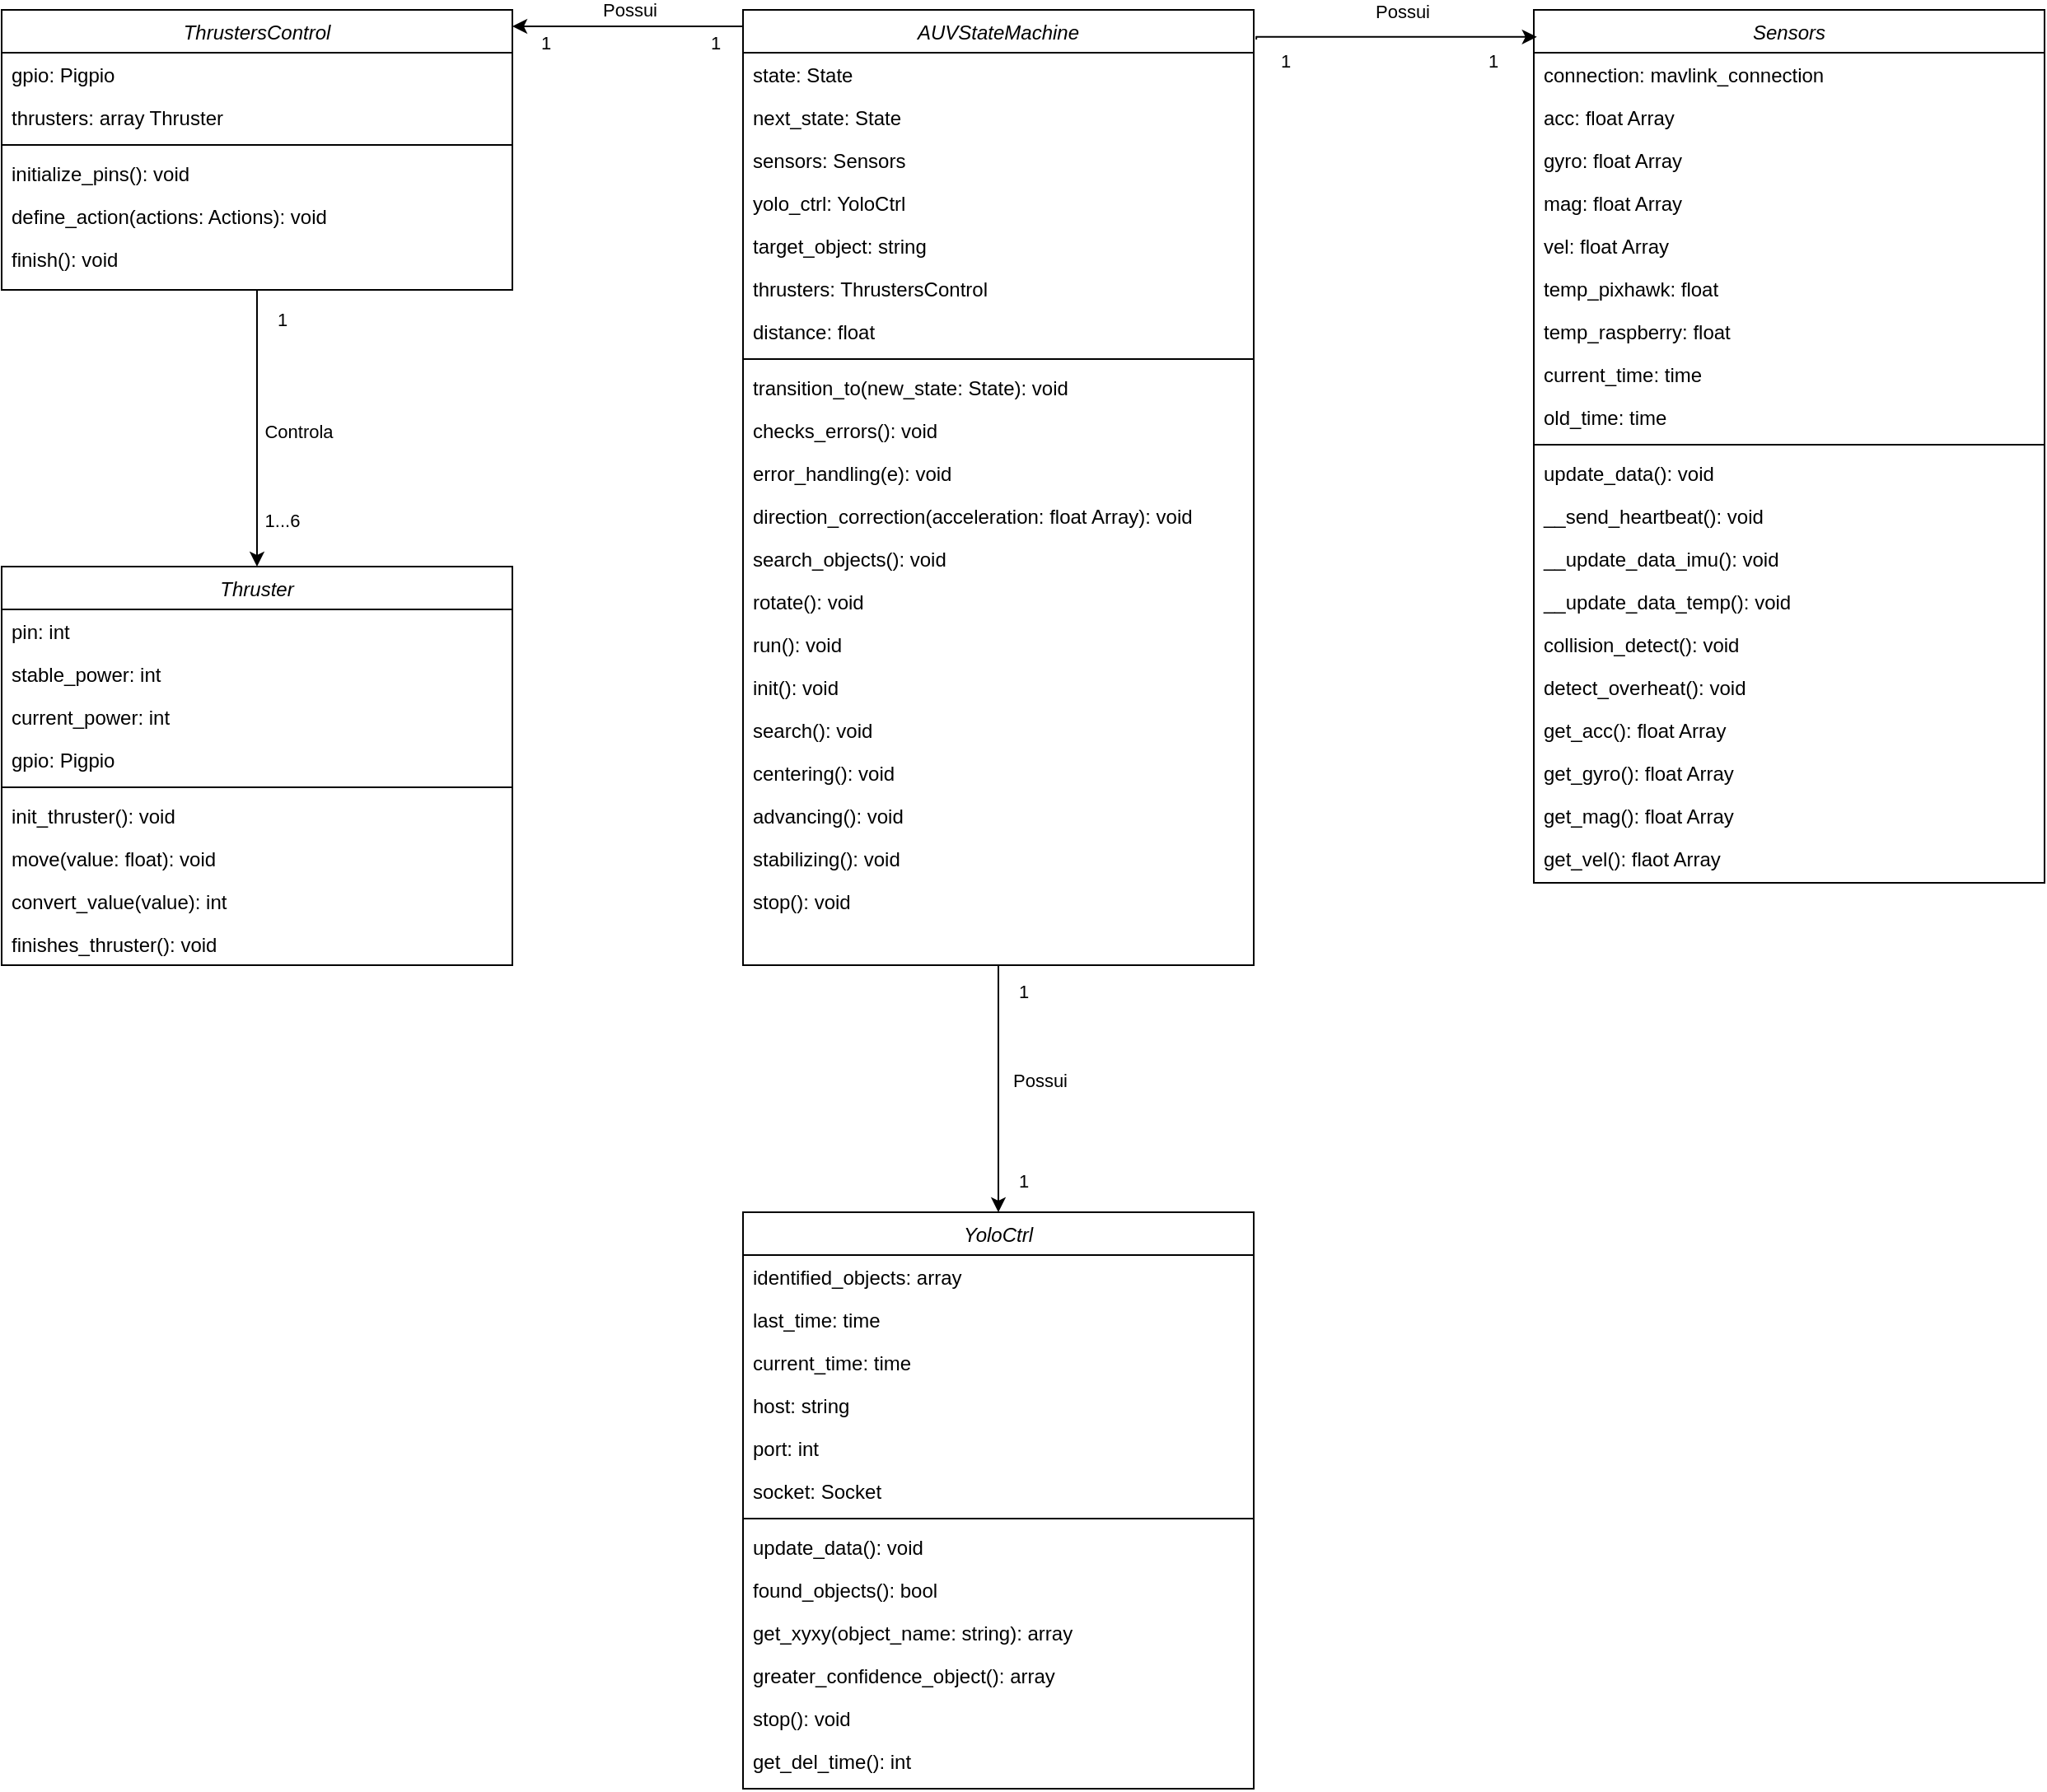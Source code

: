 <mxfile version="24.8.6">
  <diagram id="C5RBs43oDa-KdzZeNtuy" name="Page-1">
    <mxGraphModel dx="1748" dy="373" grid="1" gridSize="10" guides="1" tooltips="1" connect="1" arrows="1" fold="1" page="1" pageScale="1" pageWidth="827" pageHeight="1169" math="0" shadow="0">
      <root>
        <mxCell id="WIyWlLk6GJQsqaUBKTNV-0" />
        <mxCell id="WIyWlLk6GJQsqaUBKTNV-1" parent="WIyWlLk6GJQsqaUBKTNV-0" />
        <mxCell id="ebI2x4qFgctwWanBgVVj-23" value="" style="edgeStyle=orthogonalEdgeStyle;rounded=0;orthogonalLoop=1;jettySize=auto;html=1;" edge="1" parent="WIyWlLk6GJQsqaUBKTNV-1" source="zkfFHV4jXpPFQw0GAbJ--0" target="ebI2x4qFgctwWanBgVVj-1">
          <mxGeometry relative="1" as="geometry">
            <Array as="points">
              <mxPoint x="160" y="130" />
              <mxPoint x="160" y="130" />
            </Array>
          </mxGeometry>
        </mxCell>
        <mxCell id="ebI2x4qFgctwWanBgVVj-61" value="1" style="edgeLabel;html=1;align=center;verticalAlign=middle;resizable=0;points=[];" vertex="1" connectable="0" parent="ebI2x4qFgctwWanBgVVj-23">
          <mxGeometry x="0.538" y="1" relative="1" as="geometry">
            <mxPoint x="-13" y="9" as="offset" />
          </mxGeometry>
        </mxCell>
        <mxCell id="ebI2x4qFgctwWanBgVVj-62" value="Possui" style="edgeLabel;html=1;align=center;verticalAlign=middle;resizable=0;points=[];" vertex="1" connectable="0" parent="ebI2x4qFgctwWanBgVVj-23">
          <mxGeometry x="-0.008" y="-3" relative="1" as="geometry">
            <mxPoint y="-7" as="offset" />
          </mxGeometry>
        </mxCell>
        <mxCell id="ebI2x4qFgctwWanBgVVj-63" value="1" style="edgeLabel;html=1;align=center;verticalAlign=middle;resizable=0;points=[];" vertex="1" connectable="0" parent="ebI2x4qFgctwWanBgVVj-23">
          <mxGeometry x="-0.748" y="2" relative="1" as="geometry">
            <mxPoint y="8" as="offset" />
          </mxGeometry>
        </mxCell>
        <mxCell id="ebI2x4qFgctwWanBgVVj-57" value="" style="edgeStyle=orthogonalEdgeStyle;rounded=0;orthogonalLoop=1;jettySize=auto;html=1;" edge="1" parent="WIyWlLk6GJQsqaUBKTNV-1" source="zkfFHV4jXpPFQw0GAbJ--0" target="ebI2x4qFgctwWanBgVVj-35">
          <mxGeometry relative="1" as="geometry" />
        </mxCell>
        <mxCell id="ebI2x4qFgctwWanBgVVj-71" value="Possui" style="edgeLabel;html=1;align=center;verticalAlign=middle;resizable=0;points=[];" vertex="1" connectable="0" parent="ebI2x4qFgctwWanBgVVj-57">
          <mxGeometry x="-0.067" y="2" relative="1" as="geometry">
            <mxPoint x="23" as="offset" />
          </mxGeometry>
        </mxCell>
        <mxCell id="ebI2x4qFgctwWanBgVVj-72" value="1" style="edgeLabel;html=1;align=center;verticalAlign=middle;resizable=0;points=[];" vertex="1" connectable="0" parent="ebI2x4qFgctwWanBgVVj-57">
          <mxGeometry x="0.746" y="-2" relative="1" as="geometry">
            <mxPoint x="17" as="offset" />
          </mxGeometry>
        </mxCell>
        <mxCell id="ebI2x4qFgctwWanBgVVj-73" value="1" style="edgeLabel;html=1;align=center;verticalAlign=middle;resizable=0;points=[];" vertex="1" connectable="0" parent="ebI2x4qFgctwWanBgVVj-57">
          <mxGeometry x="-0.79" y="2" relative="1" as="geometry">
            <mxPoint x="13" as="offset" />
          </mxGeometry>
        </mxCell>
        <mxCell id="zkfFHV4jXpPFQw0GAbJ--0" value="AUVStateMachine" style="swimlane;fontStyle=2;align=center;verticalAlign=top;childLayout=stackLayout;horizontal=1;startSize=26;horizontalStack=0;resizeParent=1;resizeLast=0;collapsible=1;marginBottom=0;rounded=0;shadow=0;strokeWidth=1;" parent="WIyWlLk6GJQsqaUBKTNV-1" vertex="1">
          <mxGeometry x="220" y="120" width="310" height="580" as="geometry">
            <mxRectangle x="220" y="120" width="160" height="26" as="alternateBounds" />
          </mxGeometry>
        </mxCell>
        <mxCell id="zkfFHV4jXpPFQw0GAbJ--1" value="state: State" style="text;align=left;verticalAlign=top;spacingLeft=4;spacingRight=4;overflow=hidden;rotatable=0;points=[[0,0.5],[1,0.5]];portConstraint=eastwest;" parent="zkfFHV4jXpPFQw0GAbJ--0" vertex="1">
          <mxGeometry y="26" width="310" height="26" as="geometry" />
        </mxCell>
        <mxCell id="zkfFHV4jXpPFQw0GAbJ--2" value="next_state: State" style="text;align=left;verticalAlign=top;spacingLeft=4;spacingRight=4;overflow=hidden;rotatable=0;points=[[0,0.5],[1,0.5]];portConstraint=eastwest;rounded=0;shadow=0;html=0;" parent="zkfFHV4jXpPFQw0GAbJ--0" vertex="1">
          <mxGeometry y="52" width="310" height="26" as="geometry" />
        </mxCell>
        <mxCell id="zkfFHV4jXpPFQw0GAbJ--3" value="sensors: Sensors" style="text;align=left;verticalAlign=top;spacingLeft=4;spacingRight=4;overflow=hidden;rotatable=0;points=[[0,0.5],[1,0.5]];portConstraint=eastwest;rounded=0;shadow=0;html=0;" parent="zkfFHV4jXpPFQw0GAbJ--0" vertex="1">
          <mxGeometry y="78" width="310" height="26" as="geometry" />
        </mxCell>
        <mxCell id="G3Oy-dpfTyaTn0ayx6UJ-1" value="yolo_ctrl: YoloCtrl" style="text;align=left;verticalAlign=top;spacingLeft=4;spacingRight=4;overflow=hidden;rotatable=0;points=[[0,0.5],[1,0.5]];portConstraint=eastwest;rounded=0;shadow=0;html=0;" parent="zkfFHV4jXpPFQw0GAbJ--0" vertex="1">
          <mxGeometry y="104" width="310" height="26" as="geometry" />
        </mxCell>
        <mxCell id="G3Oy-dpfTyaTn0ayx6UJ-2" value="target_object: string" style="text;align=left;verticalAlign=top;spacingLeft=4;spacingRight=4;overflow=hidden;rotatable=0;points=[[0,0.5],[1,0.5]];portConstraint=eastwest;rounded=0;shadow=0;html=0;" parent="zkfFHV4jXpPFQw0GAbJ--0" vertex="1">
          <mxGeometry y="130" width="310" height="26" as="geometry" />
        </mxCell>
        <mxCell id="G3Oy-dpfTyaTn0ayx6UJ-3" value="thrusters: ThrustersControl" style="text;align=left;verticalAlign=top;spacingLeft=4;spacingRight=4;overflow=hidden;rotatable=0;points=[[0,0.5],[1,0.5]];portConstraint=eastwest;rounded=0;shadow=0;html=0;" parent="zkfFHV4jXpPFQw0GAbJ--0" vertex="1">
          <mxGeometry y="156" width="310" height="26" as="geometry" />
        </mxCell>
        <mxCell id="G3Oy-dpfTyaTn0ayx6UJ-4" value="distance: float" style="text;align=left;verticalAlign=top;spacingLeft=4;spacingRight=4;overflow=hidden;rotatable=0;points=[[0,0.5],[1,0.5]];portConstraint=eastwest;rounded=0;shadow=0;html=0;" parent="zkfFHV4jXpPFQw0GAbJ--0" vertex="1">
          <mxGeometry y="182" width="310" height="26" as="geometry" />
        </mxCell>
        <mxCell id="zkfFHV4jXpPFQw0GAbJ--4" value="" style="line;html=1;strokeWidth=1;align=left;verticalAlign=middle;spacingTop=-1;spacingLeft=3;spacingRight=3;rotatable=0;labelPosition=right;points=[];portConstraint=eastwest;" parent="zkfFHV4jXpPFQw0GAbJ--0" vertex="1">
          <mxGeometry y="208" width="310" height="8" as="geometry" />
        </mxCell>
        <mxCell id="zkfFHV4jXpPFQw0GAbJ--5" value="transition_to(new_state: State): void" style="text;align=left;verticalAlign=top;spacingLeft=4;spacingRight=4;overflow=hidden;rotatable=0;points=[[0,0.5],[1,0.5]];portConstraint=eastwest;" parent="zkfFHV4jXpPFQw0GAbJ--0" vertex="1">
          <mxGeometry y="216" width="310" height="26" as="geometry" />
        </mxCell>
        <mxCell id="G3Oy-dpfTyaTn0ayx6UJ-5" value="checks_errors(): void" style="text;align=left;verticalAlign=top;spacingLeft=4;spacingRight=4;overflow=hidden;rotatable=0;points=[[0,0.5],[1,0.5]];portConstraint=eastwest;" parent="zkfFHV4jXpPFQw0GAbJ--0" vertex="1">
          <mxGeometry y="242" width="310" height="26" as="geometry" />
        </mxCell>
        <mxCell id="G3Oy-dpfTyaTn0ayx6UJ-7" value="error_handling(e): void" style="text;align=left;verticalAlign=top;spacingLeft=4;spacingRight=4;overflow=hidden;rotatable=0;points=[[0,0.5],[1,0.5]];portConstraint=eastwest;" parent="zkfFHV4jXpPFQw0GAbJ--0" vertex="1">
          <mxGeometry y="268" width="310" height="26" as="geometry" />
        </mxCell>
        <mxCell id="G3Oy-dpfTyaTn0ayx6UJ-8" value="direction_correction(acceleration: float Array): void" style="text;align=left;verticalAlign=top;spacingLeft=4;spacingRight=4;overflow=hidden;rotatable=0;points=[[0,0.5],[1,0.5]];portConstraint=eastwest;" parent="zkfFHV4jXpPFQw0GAbJ--0" vertex="1">
          <mxGeometry y="294" width="310" height="26" as="geometry" />
        </mxCell>
        <mxCell id="G3Oy-dpfTyaTn0ayx6UJ-11" value="search_objects(): void" style="text;align=left;verticalAlign=top;spacingLeft=4;spacingRight=4;overflow=hidden;rotatable=0;points=[[0,0.5],[1,0.5]];portConstraint=eastwest;" parent="zkfFHV4jXpPFQw0GAbJ--0" vertex="1">
          <mxGeometry y="320" width="310" height="26" as="geometry" />
        </mxCell>
        <mxCell id="G3Oy-dpfTyaTn0ayx6UJ-12" value="rotate(): void" style="text;align=left;verticalAlign=top;spacingLeft=4;spacingRight=4;overflow=hidden;rotatable=0;points=[[0,0.5],[1,0.5]];portConstraint=eastwest;" parent="zkfFHV4jXpPFQw0GAbJ--0" vertex="1">
          <mxGeometry y="346" width="310" height="26" as="geometry" />
        </mxCell>
        <mxCell id="G3Oy-dpfTyaTn0ayx6UJ-6" value="run(): void" style="text;align=left;verticalAlign=top;spacingLeft=4;spacingRight=4;overflow=hidden;rotatable=0;points=[[0,0.5],[1,0.5]];portConstraint=eastwest;" parent="zkfFHV4jXpPFQw0GAbJ--0" vertex="1">
          <mxGeometry y="372" width="310" height="26" as="geometry" />
        </mxCell>
        <mxCell id="G3Oy-dpfTyaTn0ayx6UJ-9" value="init(): void" style="text;align=left;verticalAlign=top;spacingLeft=4;spacingRight=4;overflow=hidden;rotatable=0;points=[[0,0.5],[1,0.5]];portConstraint=eastwest;" parent="zkfFHV4jXpPFQw0GAbJ--0" vertex="1">
          <mxGeometry y="398" width="310" height="26" as="geometry" />
        </mxCell>
        <mxCell id="G3Oy-dpfTyaTn0ayx6UJ-10" value="search(): void" style="text;align=left;verticalAlign=top;spacingLeft=4;spacingRight=4;overflow=hidden;rotatable=0;points=[[0,0.5],[1,0.5]];portConstraint=eastwest;" parent="zkfFHV4jXpPFQw0GAbJ--0" vertex="1">
          <mxGeometry y="424" width="310" height="26" as="geometry" />
        </mxCell>
        <mxCell id="G3Oy-dpfTyaTn0ayx6UJ-13" value="centering(): void" style="text;align=left;verticalAlign=top;spacingLeft=4;spacingRight=4;overflow=hidden;rotatable=0;points=[[0,0.5],[1,0.5]];portConstraint=eastwest;" parent="zkfFHV4jXpPFQw0GAbJ--0" vertex="1">
          <mxGeometry y="450" width="310" height="26" as="geometry" />
        </mxCell>
        <mxCell id="G3Oy-dpfTyaTn0ayx6UJ-14" value="advancing(): void" style="text;align=left;verticalAlign=top;spacingLeft=4;spacingRight=4;overflow=hidden;rotatable=0;points=[[0,0.5],[1,0.5]];portConstraint=eastwest;" parent="zkfFHV4jXpPFQw0GAbJ--0" vertex="1">
          <mxGeometry y="476" width="310" height="26" as="geometry" />
        </mxCell>
        <mxCell id="G3Oy-dpfTyaTn0ayx6UJ-15" value="stabilizing(): void" style="text;align=left;verticalAlign=top;spacingLeft=4;spacingRight=4;overflow=hidden;rotatable=0;points=[[0,0.5],[1,0.5]];portConstraint=eastwest;" parent="zkfFHV4jXpPFQw0GAbJ--0" vertex="1">
          <mxGeometry y="502" width="310" height="26" as="geometry" />
        </mxCell>
        <mxCell id="G3Oy-dpfTyaTn0ayx6UJ-16" value="stop(): void" style="text;align=left;verticalAlign=top;spacingLeft=4;spacingRight=4;overflow=hidden;rotatable=0;points=[[0,0.5],[1,0.5]];portConstraint=eastwest;" parent="zkfFHV4jXpPFQw0GAbJ--0" vertex="1">
          <mxGeometry y="528" width="310" height="26" as="geometry" />
        </mxCell>
        <mxCell id="G3Oy-dpfTyaTn0ayx6UJ-17" value="Sensors" style="swimlane;fontStyle=2;align=center;verticalAlign=top;childLayout=stackLayout;horizontal=1;startSize=26;horizontalStack=0;resizeParent=1;resizeLast=0;collapsible=1;marginBottom=0;rounded=0;shadow=0;strokeWidth=1;" parent="WIyWlLk6GJQsqaUBKTNV-1" vertex="1">
          <mxGeometry x="700" y="120" width="310" height="530" as="geometry">
            <mxRectangle x="220" y="120" width="160" height="26" as="alternateBounds" />
          </mxGeometry>
        </mxCell>
        <mxCell id="G3Oy-dpfTyaTn0ayx6UJ-18" value="connection: mavlink_connection" style="text;align=left;verticalAlign=top;spacingLeft=4;spacingRight=4;overflow=hidden;rotatable=0;points=[[0,0.5],[1,0.5]];portConstraint=eastwest;" parent="G3Oy-dpfTyaTn0ayx6UJ-17" vertex="1">
          <mxGeometry y="26" width="310" height="26" as="geometry" />
        </mxCell>
        <mxCell id="G3Oy-dpfTyaTn0ayx6UJ-19" value="acc: float Array" style="text;align=left;verticalAlign=top;spacingLeft=4;spacingRight=4;overflow=hidden;rotatable=0;points=[[0,0.5],[1,0.5]];portConstraint=eastwest;rounded=0;shadow=0;html=0;" parent="G3Oy-dpfTyaTn0ayx6UJ-17" vertex="1">
          <mxGeometry y="52" width="310" height="26" as="geometry" />
        </mxCell>
        <mxCell id="G3Oy-dpfTyaTn0ayx6UJ-20" value="gyro: float Array" style="text;align=left;verticalAlign=top;spacingLeft=4;spacingRight=4;overflow=hidden;rotatable=0;points=[[0,0.5],[1,0.5]];portConstraint=eastwest;rounded=0;shadow=0;html=0;" parent="G3Oy-dpfTyaTn0ayx6UJ-17" vertex="1">
          <mxGeometry y="78" width="310" height="26" as="geometry" />
        </mxCell>
        <mxCell id="G3Oy-dpfTyaTn0ayx6UJ-21" value="mag: float Array" style="text;align=left;verticalAlign=top;spacingLeft=4;spacingRight=4;overflow=hidden;rotatable=0;points=[[0,0.5],[1,0.5]];portConstraint=eastwest;rounded=0;shadow=0;html=0;" parent="G3Oy-dpfTyaTn0ayx6UJ-17" vertex="1">
          <mxGeometry y="104" width="310" height="26" as="geometry" />
        </mxCell>
        <mxCell id="G3Oy-dpfTyaTn0ayx6UJ-22" value="vel: float Array" style="text;align=left;verticalAlign=top;spacingLeft=4;spacingRight=4;overflow=hidden;rotatable=0;points=[[0,0.5],[1,0.5]];portConstraint=eastwest;rounded=0;shadow=0;html=0;" parent="G3Oy-dpfTyaTn0ayx6UJ-17" vertex="1">
          <mxGeometry y="130" width="310" height="26" as="geometry" />
        </mxCell>
        <mxCell id="G3Oy-dpfTyaTn0ayx6UJ-23" value="temp_pixhawk: float" style="text;align=left;verticalAlign=top;spacingLeft=4;spacingRight=4;overflow=hidden;rotatable=0;points=[[0,0.5],[1,0.5]];portConstraint=eastwest;rounded=0;shadow=0;html=0;" parent="G3Oy-dpfTyaTn0ayx6UJ-17" vertex="1">
          <mxGeometry y="156" width="310" height="26" as="geometry" />
        </mxCell>
        <mxCell id="G3Oy-dpfTyaTn0ayx6UJ-24" value="temp_raspberry: float" style="text;align=left;verticalAlign=top;spacingLeft=4;spacingRight=4;overflow=hidden;rotatable=0;points=[[0,0.5],[1,0.5]];portConstraint=eastwest;rounded=0;shadow=0;html=0;" parent="G3Oy-dpfTyaTn0ayx6UJ-17" vertex="1">
          <mxGeometry y="182" width="310" height="26" as="geometry" />
        </mxCell>
        <mxCell id="G3Oy-dpfTyaTn0ayx6UJ-39" value="current_time: time" style="text;align=left;verticalAlign=top;spacingLeft=4;spacingRight=4;overflow=hidden;rotatable=0;points=[[0,0.5],[1,0.5]];portConstraint=eastwest;rounded=0;shadow=0;html=0;" parent="G3Oy-dpfTyaTn0ayx6UJ-17" vertex="1">
          <mxGeometry y="208" width="310" height="26" as="geometry" />
        </mxCell>
        <mxCell id="G3Oy-dpfTyaTn0ayx6UJ-40" value="old_time: time" style="text;align=left;verticalAlign=top;spacingLeft=4;spacingRight=4;overflow=hidden;rotatable=0;points=[[0,0.5],[1,0.5]];portConstraint=eastwest;rounded=0;shadow=0;html=0;" parent="G3Oy-dpfTyaTn0ayx6UJ-17" vertex="1">
          <mxGeometry y="234" width="310" height="26" as="geometry" />
        </mxCell>
        <mxCell id="G3Oy-dpfTyaTn0ayx6UJ-25" value="" style="line;html=1;strokeWidth=1;align=left;verticalAlign=middle;spacingTop=-1;spacingLeft=3;spacingRight=3;rotatable=0;labelPosition=right;points=[];portConstraint=eastwest;" parent="G3Oy-dpfTyaTn0ayx6UJ-17" vertex="1">
          <mxGeometry y="260" width="310" height="8" as="geometry" />
        </mxCell>
        <mxCell id="G3Oy-dpfTyaTn0ayx6UJ-26" value="update_data(): void" style="text;align=left;verticalAlign=top;spacingLeft=4;spacingRight=4;overflow=hidden;rotatable=0;points=[[0,0.5],[1,0.5]];portConstraint=eastwest;" parent="G3Oy-dpfTyaTn0ayx6UJ-17" vertex="1">
          <mxGeometry y="268" width="310" height="26" as="geometry" />
        </mxCell>
        <mxCell id="G3Oy-dpfTyaTn0ayx6UJ-27" value="__send_heartbeat(): void" style="text;align=left;verticalAlign=top;spacingLeft=4;spacingRight=4;overflow=hidden;rotatable=0;points=[[0,0.5],[1,0.5]];portConstraint=eastwest;" parent="G3Oy-dpfTyaTn0ayx6UJ-17" vertex="1">
          <mxGeometry y="294" width="310" height="26" as="geometry" />
        </mxCell>
        <mxCell id="G3Oy-dpfTyaTn0ayx6UJ-28" value="__update_data_imu(): void" style="text;align=left;verticalAlign=top;spacingLeft=4;spacingRight=4;overflow=hidden;rotatable=0;points=[[0,0.5],[1,0.5]];portConstraint=eastwest;" parent="G3Oy-dpfTyaTn0ayx6UJ-17" vertex="1">
          <mxGeometry y="320" width="310" height="26" as="geometry" />
        </mxCell>
        <mxCell id="G3Oy-dpfTyaTn0ayx6UJ-29" value="__update_data_temp(): void" style="text;align=left;verticalAlign=top;spacingLeft=4;spacingRight=4;overflow=hidden;rotatable=0;points=[[0,0.5],[1,0.5]];portConstraint=eastwest;" parent="G3Oy-dpfTyaTn0ayx6UJ-17" vertex="1">
          <mxGeometry y="346" width="310" height="26" as="geometry" />
        </mxCell>
        <mxCell id="G3Oy-dpfTyaTn0ayx6UJ-30" value="collision_detect(): void" style="text;align=left;verticalAlign=top;spacingLeft=4;spacingRight=4;overflow=hidden;rotatable=0;points=[[0,0.5],[1,0.5]];portConstraint=eastwest;" parent="G3Oy-dpfTyaTn0ayx6UJ-17" vertex="1">
          <mxGeometry y="372" width="310" height="26" as="geometry" />
        </mxCell>
        <mxCell id="G3Oy-dpfTyaTn0ayx6UJ-31" value="detect_overheat(): void" style="text;align=left;verticalAlign=top;spacingLeft=4;spacingRight=4;overflow=hidden;rotatable=0;points=[[0,0.5],[1,0.5]];portConstraint=eastwest;" parent="G3Oy-dpfTyaTn0ayx6UJ-17" vertex="1">
          <mxGeometry y="398" width="310" height="26" as="geometry" />
        </mxCell>
        <mxCell id="G3Oy-dpfTyaTn0ayx6UJ-32" value="get_acc(): float Array" style="text;align=left;verticalAlign=top;spacingLeft=4;spacingRight=4;overflow=hidden;rotatable=0;points=[[0,0.5],[1,0.5]];portConstraint=eastwest;" parent="G3Oy-dpfTyaTn0ayx6UJ-17" vertex="1">
          <mxGeometry y="424" width="310" height="26" as="geometry" />
        </mxCell>
        <mxCell id="G3Oy-dpfTyaTn0ayx6UJ-33" value="get_gyro(): float Array" style="text;align=left;verticalAlign=top;spacingLeft=4;spacingRight=4;overflow=hidden;rotatable=0;points=[[0,0.5],[1,0.5]];portConstraint=eastwest;" parent="G3Oy-dpfTyaTn0ayx6UJ-17" vertex="1">
          <mxGeometry y="450" width="310" height="26" as="geometry" />
        </mxCell>
        <mxCell id="G3Oy-dpfTyaTn0ayx6UJ-34" value="get_mag(): float Array" style="text;align=left;verticalAlign=top;spacingLeft=4;spacingRight=4;overflow=hidden;rotatable=0;points=[[0,0.5],[1,0.5]];portConstraint=eastwest;" parent="G3Oy-dpfTyaTn0ayx6UJ-17" vertex="1">
          <mxGeometry y="476" width="310" height="26" as="geometry" />
        </mxCell>
        <mxCell id="G3Oy-dpfTyaTn0ayx6UJ-35" value="get_vel(): flaot Array" style="text;align=left;verticalAlign=top;spacingLeft=4;spacingRight=4;overflow=hidden;rotatable=0;points=[[0,0.5],[1,0.5]];portConstraint=eastwest;" parent="G3Oy-dpfTyaTn0ayx6UJ-17" vertex="1">
          <mxGeometry y="502" width="310" height="26" as="geometry" />
        </mxCell>
        <mxCell id="ebI2x4qFgctwWanBgVVj-31" value="" style="edgeStyle=orthogonalEdgeStyle;rounded=0;orthogonalLoop=1;jettySize=auto;html=1;" edge="1" parent="WIyWlLk6GJQsqaUBKTNV-1" source="ebI2x4qFgctwWanBgVVj-1" target="ebI2x4qFgctwWanBgVVj-24">
          <mxGeometry relative="1" as="geometry" />
        </mxCell>
        <mxCell id="ebI2x4qFgctwWanBgVVj-64" value="Controla" style="edgeLabel;html=1;align=center;verticalAlign=middle;resizable=0;points=[];" vertex="1" connectable="0" parent="ebI2x4qFgctwWanBgVVj-31">
          <mxGeometry x="-0.065" y="4" relative="1" as="geometry">
            <mxPoint x="21" y="7" as="offset" />
          </mxGeometry>
        </mxCell>
        <mxCell id="ebI2x4qFgctwWanBgVVj-66" value="1...6" style="edgeLabel;html=1;align=center;verticalAlign=middle;resizable=0;points=[];" vertex="1" connectable="0" parent="ebI2x4qFgctwWanBgVVj-31">
          <mxGeometry x="0.574" relative="1" as="geometry">
            <mxPoint x="15" y="8" as="offset" />
          </mxGeometry>
        </mxCell>
        <mxCell id="ebI2x4qFgctwWanBgVVj-67" value="1" style="edgeLabel;html=1;align=center;verticalAlign=middle;resizable=0;points=[];" vertex="1" connectable="0" parent="ebI2x4qFgctwWanBgVVj-31">
          <mxGeometry x="-0.79" y="-1" relative="1" as="geometry">
            <mxPoint x="16" as="offset" />
          </mxGeometry>
        </mxCell>
        <mxCell id="ebI2x4qFgctwWanBgVVj-1" value="ThrustersControl" style="swimlane;fontStyle=2;align=center;verticalAlign=top;childLayout=stackLayout;horizontal=1;startSize=26;horizontalStack=0;resizeParent=1;resizeLast=0;collapsible=1;marginBottom=0;rounded=0;shadow=0;strokeWidth=1;" vertex="1" parent="WIyWlLk6GJQsqaUBKTNV-1">
          <mxGeometry x="-230" y="120" width="310" height="170" as="geometry">
            <mxRectangle x="220" y="120" width="160" height="26" as="alternateBounds" />
          </mxGeometry>
        </mxCell>
        <mxCell id="ebI2x4qFgctwWanBgVVj-2" value="gpio: Pigpio" style="text;align=left;verticalAlign=top;spacingLeft=4;spacingRight=4;overflow=hidden;rotatable=0;points=[[0,0.5],[1,0.5]];portConstraint=eastwest;" vertex="1" parent="ebI2x4qFgctwWanBgVVj-1">
          <mxGeometry y="26" width="310" height="26" as="geometry" />
        </mxCell>
        <mxCell id="ebI2x4qFgctwWanBgVVj-3" value="thrusters: array Thruster" style="text;align=left;verticalAlign=top;spacingLeft=4;spacingRight=4;overflow=hidden;rotatable=0;points=[[0,0.5],[1,0.5]];portConstraint=eastwest;rounded=0;shadow=0;html=0;" vertex="1" parent="ebI2x4qFgctwWanBgVVj-1">
          <mxGeometry y="52" width="310" height="26" as="geometry" />
        </mxCell>
        <mxCell id="ebI2x4qFgctwWanBgVVj-9" value="" style="line;html=1;strokeWidth=1;align=left;verticalAlign=middle;spacingTop=-1;spacingLeft=3;spacingRight=3;rotatable=0;labelPosition=right;points=[];portConstraint=eastwest;" vertex="1" parent="ebI2x4qFgctwWanBgVVj-1">
          <mxGeometry y="78" width="310" height="8" as="geometry" />
        </mxCell>
        <mxCell id="ebI2x4qFgctwWanBgVVj-10" value="initialize_pins(): void" style="text;align=left;verticalAlign=top;spacingLeft=4;spacingRight=4;overflow=hidden;rotatable=0;points=[[0,0.5],[1,0.5]];portConstraint=eastwest;" vertex="1" parent="ebI2x4qFgctwWanBgVVj-1">
          <mxGeometry y="86" width="310" height="26" as="geometry" />
        </mxCell>
        <mxCell id="ebI2x4qFgctwWanBgVVj-11" value="define_action(actions: Actions): void" style="text;align=left;verticalAlign=top;spacingLeft=4;spacingRight=4;overflow=hidden;rotatable=0;points=[[0,0.5],[1,0.5]];portConstraint=eastwest;" vertex="1" parent="ebI2x4qFgctwWanBgVVj-1">
          <mxGeometry y="112" width="310" height="26" as="geometry" />
        </mxCell>
        <mxCell id="ebI2x4qFgctwWanBgVVj-12" value="finish(): void" style="text;align=left;verticalAlign=top;spacingLeft=4;spacingRight=4;overflow=hidden;rotatable=0;points=[[0,0.5],[1,0.5]];portConstraint=eastwest;" vertex="1" parent="ebI2x4qFgctwWanBgVVj-1">
          <mxGeometry y="138" width="310" height="26" as="geometry" />
        </mxCell>
        <mxCell id="ebI2x4qFgctwWanBgVVj-24" value="Thruster" style="swimlane;fontStyle=2;align=center;verticalAlign=top;childLayout=stackLayout;horizontal=1;startSize=26;horizontalStack=0;resizeParent=1;resizeLast=0;collapsible=1;marginBottom=0;rounded=0;shadow=0;strokeWidth=1;" vertex="1" parent="WIyWlLk6GJQsqaUBKTNV-1">
          <mxGeometry x="-230" y="458" width="310" height="242" as="geometry">
            <mxRectangle x="220" y="120" width="160" height="26" as="alternateBounds" />
          </mxGeometry>
        </mxCell>
        <mxCell id="ebI2x4qFgctwWanBgVVj-25" value="pin: int" style="text;align=left;verticalAlign=top;spacingLeft=4;spacingRight=4;overflow=hidden;rotatable=0;points=[[0,0.5],[1,0.5]];portConstraint=eastwest;" vertex="1" parent="ebI2x4qFgctwWanBgVVj-24">
          <mxGeometry y="26" width="310" height="26" as="geometry" />
        </mxCell>
        <mxCell id="ebI2x4qFgctwWanBgVVj-26" value="stable_power: int" style="text;align=left;verticalAlign=top;spacingLeft=4;spacingRight=4;overflow=hidden;rotatable=0;points=[[0,0.5],[1,0.5]];portConstraint=eastwest;rounded=0;shadow=0;html=0;" vertex="1" parent="ebI2x4qFgctwWanBgVVj-24">
          <mxGeometry y="52" width="310" height="26" as="geometry" />
        </mxCell>
        <mxCell id="ebI2x4qFgctwWanBgVVj-32" value="current_power: int" style="text;align=left;verticalAlign=top;spacingLeft=4;spacingRight=4;overflow=hidden;rotatable=0;points=[[0,0.5],[1,0.5]];portConstraint=eastwest;rounded=0;shadow=0;html=0;" vertex="1" parent="ebI2x4qFgctwWanBgVVj-24">
          <mxGeometry y="78" width="310" height="26" as="geometry" />
        </mxCell>
        <mxCell id="ebI2x4qFgctwWanBgVVj-33" value="gpio: Pigpio" style="text;align=left;verticalAlign=top;spacingLeft=4;spacingRight=4;overflow=hidden;rotatable=0;points=[[0,0.5],[1,0.5]];portConstraint=eastwest;rounded=0;shadow=0;html=0;" vertex="1" parent="ebI2x4qFgctwWanBgVVj-24">
          <mxGeometry y="104" width="310" height="26" as="geometry" />
        </mxCell>
        <mxCell id="ebI2x4qFgctwWanBgVVj-27" value="" style="line;html=1;strokeWidth=1;align=left;verticalAlign=middle;spacingTop=-1;spacingLeft=3;spacingRight=3;rotatable=0;labelPosition=right;points=[];portConstraint=eastwest;" vertex="1" parent="ebI2x4qFgctwWanBgVVj-24">
          <mxGeometry y="130" width="310" height="8" as="geometry" />
        </mxCell>
        <mxCell id="ebI2x4qFgctwWanBgVVj-28" value="init_thruster(): void" style="text;align=left;verticalAlign=top;spacingLeft=4;spacingRight=4;overflow=hidden;rotatable=0;points=[[0,0.5],[1,0.5]];portConstraint=eastwest;" vertex="1" parent="ebI2x4qFgctwWanBgVVj-24">
          <mxGeometry y="138" width="310" height="26" as="geometry" />
        </mxCell>
        <mxCell id="ebI2x4qFgctwWanBgVVj-29" value="move(value: float): void" style="text;align=left;verticalAlign=top;spacingLeft=4;spacingRight=4;overflow=hidden;rotatable=0;points=[[0,0.5],[1,0.5]];portConstraint=eastwest;" vertex="1" parent="ebI2x4qFgctwWanBgVVj-24">
          <mxGeometry y="164" width="310" height="26" as="geometry" />
        </mxCell>
        <mxCell id="ebI2x4qFgctwWanBgVVj-30" value="convert_value(value): int" style="text;align=left;verticalAlign=top;spacingLeft=4;spacingRight=4;overflow=hidden;rotatable=0;points=[[0,0.5],[1,0.5]];portConstraint=eastwest;" vertex="1" parent="ebI2x4qFgctwWanBgVVj-24">
          <mxGeometry y="190" width="310" height="26" as="geometry" />
        </mxCell>
        <mxCell id="ebI2x4qFgctwWanBgVVj-34" value="finishes_thruster(): void" style="text;align=left;verticalAlign=top;spacingLeft=4;spacingRight=4;overflow=hidden;rotatable=0;points=[[0,0.5],[1,0.5]];portConstraint=eastwest;" vertex="1" parent="ebI2x4qFgctwWanBgVVj-24">
          <mxGeometry y="216" width="310" height="26" as="geometry" />
        </mxCell>
        <mxCell id="ebI2x4qFgctwWanBgVVj-35" value="YoloCtrl" style="swimlane;fontStyle=2;align=center;verticalAlign=top;childLayout=stackLayout;horizontal=1;startSize=26;horizontalStack=0;resizeParent=1;resizeLast=0;collapsible=1;marginBottom=0;rounded=0;shadow=0;strokeWidth=1;" vertex="1" parent="WIyWlLk6GJQsqaUBKTNV-1">
          <mxGeometry x="220" y="850" width="310" height="350" as="geometry">
            <mxRectangle x="220" y="120" width="160" height="26" as="alternateBounds" />
          </mxGeometry>
        </mxCell>
        <mxCell id="ebI2x4qFgctwWanBgVVj-36" value="identified_objects: array" style="text;align=left;verticalAlign=top;spacingLeft=4;spacingRight=4;overflow=hidden;rotatable=0;points=[[0,0.5],[1,0.5]];portConstraint=eastwest;" vertex="1" parent="ebI2x4qFgctwWanBgVVj-35">
          <mxGeometry y="26" width="310" height="26" as="geometry" />
        </mxCell>
        <mxCell id="ebI2x4qFgctwWanBgVVj-37" value="last_time: time" style="text;align=left;verticalAlign=top;spacingLeft=4;spacingRight=4;overflow=hidden;rotatable=0;points=[[0,0.5],[1,0.5]];portConstraint=eastwest;rounded=0;shadow=0;html=0;" vertex="1" parent="ebI2x4qFgctwWanBgVVj-35">
          <mxGeometry y="52" width="310" height="26" as="geometry" />
        </mxCell>
        <mxCell id="ebI2x4qFgctwWanBgVVj-38" value="current_time: time" style="text;align=left;verticalAlign=top;spacingLeft=4;spacingRight=4;overflow=hidden;rotatable=0;points=[[0,0.5],[1,0.5]];portConstraint=eastwest;rounded=0;shadow=0;html=0;" vertex="1" parent="ebI2x4qFgctwWanBgVVj-35">
          <mxGeometry y="78" width="310" height="26" as="geometry" />
        </mxCell>
        <mxCell id="ebI2x4qFgctwWanBgVVj-39" value="host: string" style="text;align=left;verticalAlign=top;spacingLeft=4;spacingRight=4;overflow=hidden;rotatable=0;points=[[0,0.5],[1,0.5]];portConstraint=eastwest;rounded=0;shadow=0;html=0;" vertex="1" parent="ebI2x4qFgctwWanBgVVj-35">
          <mxGeometry y="104" width="310" height="26" as="geometry" />
        </mxCell>
        <mxCell id="ebI2x4qFgctwWanBgVVj-40" value="port: int" style="text;align=left;verticalAlign=top;spacingLeft=4;spacingRight=4;overflow=hidden;rotatable=0;points=[[0,0.5],[1,0.5]];portConstraint=eastwest;rounded=0;shadow=0;html=0;" vertex="1" parent="ebI2x4qFgctwWanBgVVj-35">
          <mxGeometry y="130" width="310" height="26" as="geometry" />
        </mxCell>
        <mxCell id="ebI2x4qFgctwWanBgVVj-41" value="socket: Socket" style="text;align=left;verticalAlign=top;spacingLeft=4;spacingRight=4;overflow=hidden;rotatable=0;points=[[0,0.5],[1,0.5]];portConstraint=eastwest;rounded=0;shadow=0;html=0;" vertex="1" parent="ebI2x4qFgctwWanBgVVj-35">
          <mxGeometry y="156" width="310" height="26" as="geometry" />
        </mxCell>
        <mxCell id="ebI2x4qFgctwWanBgVVj-43" value="" style="line;html=1;strokeWidth=1;align=left;verticalAlign=middle;spacingTop=-1;spacingLeft=3;spacingRight=3;rotatable=0;labelPosition=right;points=[];portConstraint=eastwest;" vertex="1" parent="ebI2x4qFgctwWanBgVVj-35">
          <mxGeometry y="182" width="310" height="8" as="geometry" />
        </mxCell>
        <mxCell id="ebI2x4qFgctwWanBgVVj-44" value="update_data(): void" style="text;align=left;verticalAlign=top;spacingLeft=4;spacingRight=4;overflow=hidden;rotatable=0;points=[[0,0.5],[1,0.5]];portConstraint=eastwest;" vertex="1" parent="ebI2x4qFgctwWanBgVVj-35">
          <mxGeometry y="190" width="310" height="26" as="geometry" />
        </mxCell>
        <mxCell id="ebI2x4qFgctwWanBgVVj-45" value="found_objects(): bool" style="text;align=left;verticalAlign=top;spacingLeft=4;spacingRight=4;overflow=hidden;rotatable=0;points=[[0,0.5],[1,0.5]];portConstraint=eastwest;" vertex="1" parent="ebI2x4qFgctwWanBgVVj-35">
          <mxGeometry y="216" width="310" height="26" as="geometry" />
        </mxCell>
        <mxCell id="ebI2x4qFgctwWanBgVVj-46" value="get_xyxy(object_name: string): array" style="text;align=left;verticalAlign=top;spacingLeft=4;spacingRight=4;overflow=hidden;rotatable=0;points=[[0,0.5],[1,0.5]];portConstraint=eastwest;" vertex="1" parent="ebI2x4qFgctwWanBgVVj-35">
          <mxGeometry y="242" width="310" height="26" as="geometry" />
        </mxCell>
        <mxCell id="ebI2x4qFgctwWanBgVVj-47" value="greater_confidence_object(): array" style="text;align=left;verticalAlign=top;spacingLeft=4;spacingRight=4;overflow=hidden;rotatable=0;points=[[0,0.5],[1,0.5]];portConstraint=eastwest;" vertex="1" parent="ebI2x4qFgctwWanBgVVj-35">
          <mxGeometry y="268" width="310" height="26" as="geometry" />
        </mxCell>
        <mxCell id="ebI2x4qFgctwWanBgVVj-48" value="stop(): void" style="text;align=left;verticalAlign=top;spacingLeft=4;spacingRight=4;overflow=hidden;rotatable=0;points=[[0,0.5],[1,0.5]];portConstraint=eastwest;" vertex="1" parent="ebI2x4qFgctwWanBgVVj-35">
          <mxGeometry y="294" width="310" height="26" as="geometry" />
        </mxCell>
        <mxCell id="ebI2x4qFgctwWanBgVVj-49" value="get_del_time(): int" style="text;align=left;verticalAlign=top;spacingLeft=4;spacingRight=4;overflow=hidden;rotatable=0;points=[[0,0.5],[1,0.5]];portConstraint=eastwest;" vertex="1" parent="ebI2x4qFgctwWanBgVVj-35">
          <mxGeometry y="320" width="310" height="26" as="geometry" />
        </mxCell>
        <mxCell id="ebI2x4qFgctwWanBgVVj-59" style="edgeStyle=orthogonalEdgeStyle;rounded=0;orthogonalLoop=1;jettySize=auto;html=1;entryX=0.006;entryY=0.031;entryDx=0;entryDy=0;exitX=1.005;exitY=0.031;exitDx=0;exitDy=0;exitPerimeter=0;entryPerimeter=0;" edge="1" parent="WIyWlLk6GJQsqaUBKTNV-1" source="zkfFHV4jXpPFQw0GAbJ--0" target="G3Oy-dpfTyaTn0ayx6UJ-17">
          <mxGeometry relative="1" as="geometry">
            <mxPoint x="440" y="83.04" as="sourcePoint" />
            <mxPoint x="530" y="20" as="targetPoint" />
            <Array as="points">
              <mxPoint x="532" y="136" />
            </Array>
          </mxGeometry>
        </mxCell>
        <mxCell id="ebI2x4qFgctwWanBgVVj-68" value="Possui" style="edgeLabel;html=1;align=center;verticalAlign=middle;resizable=0;points=[];" vertex="1" connectable="0" parent="ebI2x4qFgctwWanBgVVj-59">
          <mxGeometry x="0.041" y="-1" relative="1" as="geometry">
            <mxPoint y="-17" as="offset" />
          </mxGeometry>
        </mxCell>
        <mxCell id="ebI2x4qFgctwWanBgVVj-69" value="1" style="edgeLabel;html=1;align=center;verticalAlign=middle;resizable=0;points=[];" vertex="1" connectable="0" parent="ebI2x4qFgctwWanBgVVj-59">
          <mxGeometry x="0.683" y="-1" relative="1" as="geometry">
            <mxPoint y="13" as="offset" />
          </mxGeometry>
        </mxCell>
        <mxCell id="ebI2x4qFgctwWanBgVVj-70" value="1" style="edgeLabel;html=1;align=center;verticalAlign=middle;resizable=0;points=[];" vertex="1" connectable="0" parent="ebI2x4qFgctwWanBgVVj-59">
          <mxGeometry x="-0.78" y="3" relative="1" as="geometry">
            <mxPoint y="17" as="offset" />
          </mxGeometry>
        </mxCell>
      </root>
    </mxGraphModel>
  </diagram>
</mxfile>
